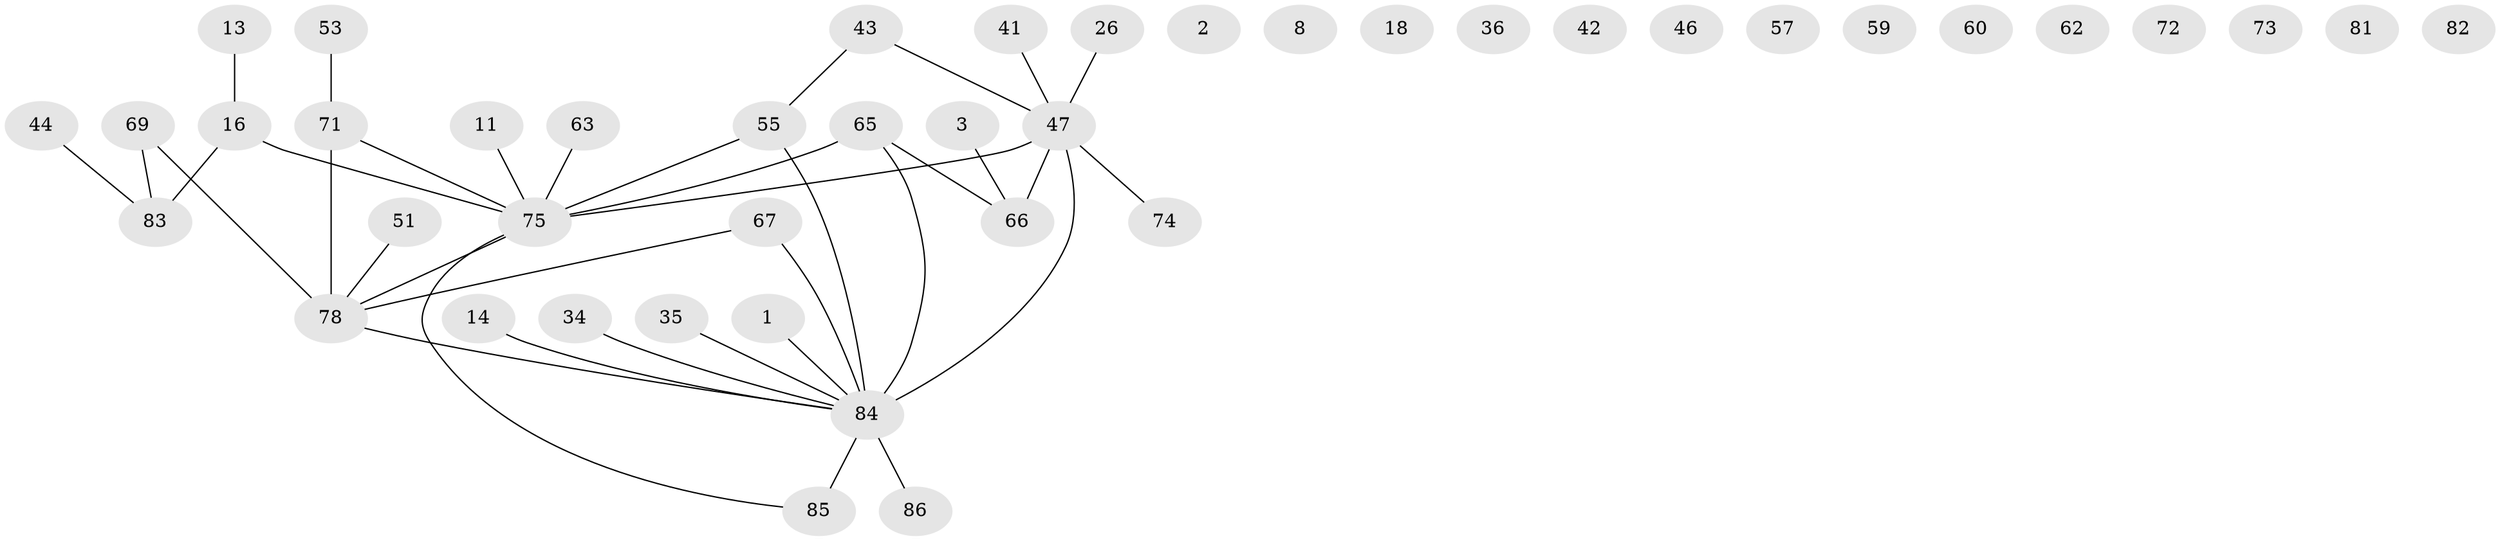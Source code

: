 // original degree distribution, {1: 0.27906976744186046, 0: 0.13953488372093023, 3: 0.1744186046511628, 4: 0.08139534883720931, 5: 0.10465116279069768, 2: 0.1744186046511628, 7: 0.023255813953488372, 6: 0.023255813953488372}
// Generated by graph-tools (version 1.1) at 2025/39/03/09/25 04:39:10]
// undirected, 43 vertices, 37 edges
graph export_dot {
graph [start="1"]
  node [color=gray90,style=filled];
  1;
  2;
  3;
  8;
  11;
  13;
  14;
  16 [super="+5"];
  18;
  26;
  34;
  35;
  36;
  41;
  42;
  43;
  44;
  46;
  47 [super="+17+33"];
  51;
  53;
  55;
  57 [super="+28+38"];
  59;
  60;
  62;
  63;
  65 [super="+37"];
  66;
  67 [super="+22"];
  69;
  71 [super="+70+54"];
  72;
  73;
  74;
  75 [super="+48+61"];
  78 [super="+52+58+64+77"];
  81;
  82 [super="+40"];
  83;
  84 [super="+80+39+30"];
  85 [super="+10+68"];
  86 [super="+79"];
  1 -- 84;
  3 -- 66;
  11 -- 75;
  13 -- 16;
  14 -- 84;
  16 -- 83 [weight=2];
  16 -- 75;
  26 -- 47;
  34 -- 84;
  35 -- 84;
  41 -- 47;
  43 -- 55;
  43 -- 47;
  44 -- 83;
  47 -- 66 [weight=2];
  47 -- 75 [weight=6];
  47 -- 74;
  47 -- 84 [weight=2];
  51 -- 78;
  53 -- 71;
  55 -- 84 [weight=4];
  55 -- 75;
  63 -- 75;
  65 -- 66;
  65 -- 84;
  65 -- 75;
  67 -- 84;
  67 -- 78;
  69 -- 83;
  69 -- 78;
  71 -- 78 [weight=4];
  71 -- 75;
  75 -- 85;
  75 -- 78 [weight=5];
  78 -- 84;
  84 -- 85 [weight=2];
  84 -- 86;
}
